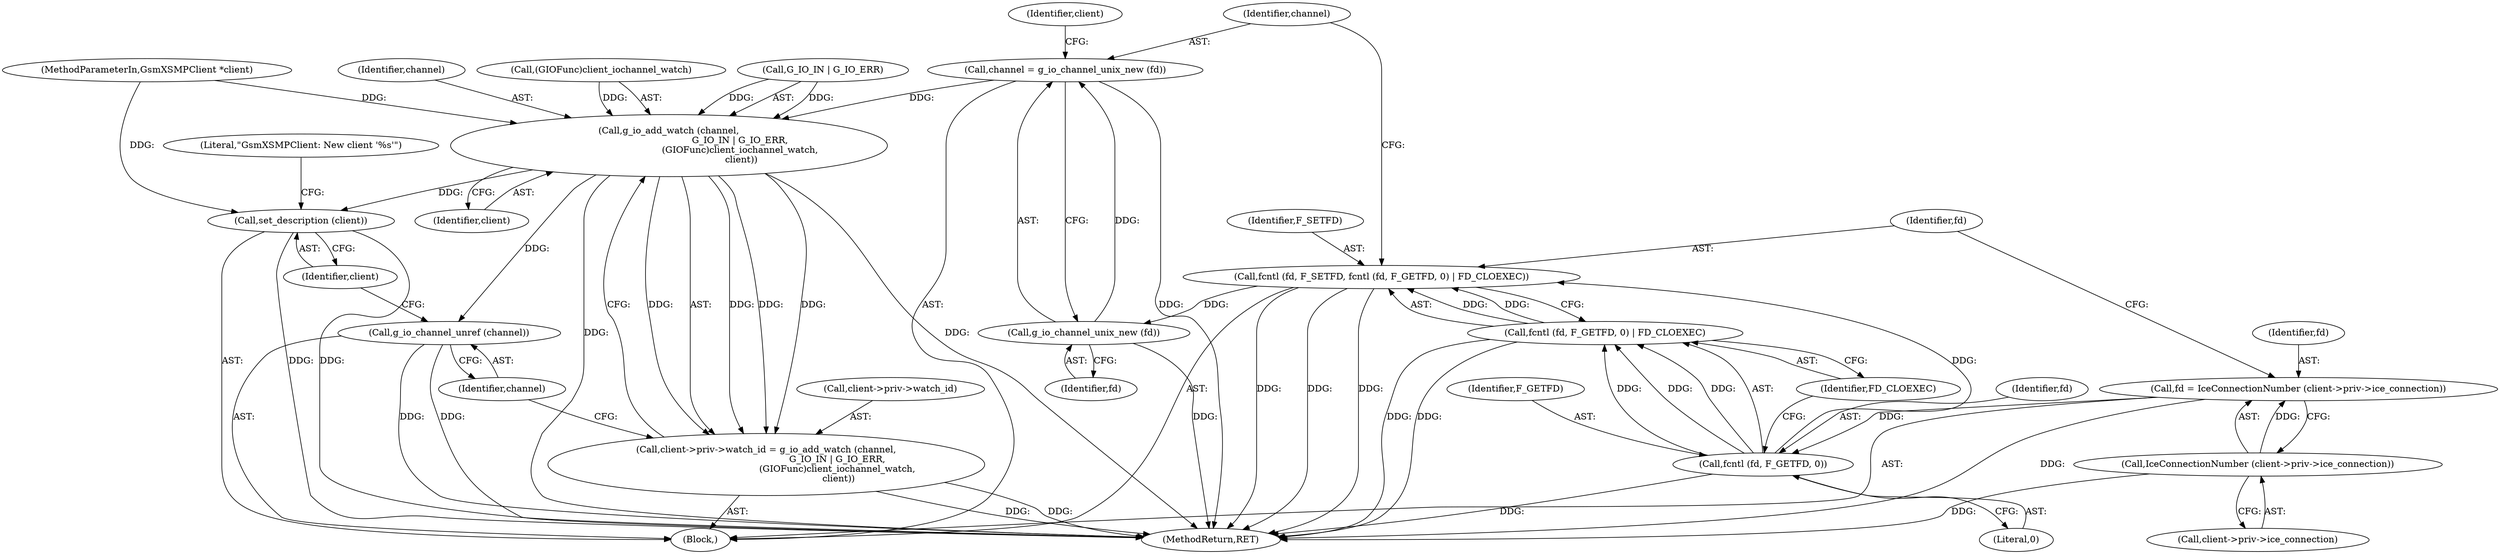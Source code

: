 digraph "0_gnome-session_b0dc999e0b45355314616321dbb6cb71e729fc9d_2@pointer" {
"1000124" [label="(Call,channel = g_io_channel_unix_new (fd))"];
"1000126" [label="(Call,g_io_channel_unix_new (fd))"];
"1000115" [label="(Call,fcntl (fd, F_SETFD, fcntl (fd, F_GETFD, 0) | FD_CLOEXEC))"];
"1000119" [label="(Call,fcntl (fd, F_GETFD, 0))"];
"1000107" [label="(Call,fd = IceConnectionNumber (client->priv->ice_connection))"];
"1000109" [label="(Call,IceConnectionNumber (client->priv->ice_connection))"];
"1000118" [label="(Call,fcntl (fd, F_GETFD, 0) | FD_CLOEXEC)"];
"1000134" [label="(Call,g_io_add_watch (channel,\n                                                 G_IO_IN | G_IO_ERR,\n                                                 (GIOFunc)client_iochannel_watch,\n                                                  client))"];
"1000128" [label="(Call,client->priv->watch_id = g_io_add_watch (channel,\n                                                 G_IO_IN | G_IO_ERR,\n                                                 (GIOFunc)client_iochannel_watch,\n                                                  client))"];
"1000143" [label="(Call,g_io_channel_unref (channel))"];
"1000145" [label="(Call,set_description (client))"];
"1000116" [label="(Identifier,fd)"];
"1000143" [label="(Call,g_io_channel_unref (channel))"];
"1000124" [label="(Call,channel = g_io_channel_unix_new (fd))"];
"1000128" [label="(Call,client->priv->watch_id = g_io_add_watch (channel,\n                                                 G_IO_IN | G_IO_ERR,\n                                                 (GIOFunc)client_iochannel_watch,\n                                                  client))"];
"1000134" [label="(Call,g_io_add_watch (channel,\n                                                 G_IO_IN | G_IO_ERR,\n                                                 (GIOFunc)client_iochannel_watch,\n                                                  client))"];
"1000118" [label="(Call,fcntl (fd, F_GETFD, 0) | FD_CLOEXEC)"];
"1000123" [label="(Identifier,FD_CLOEXEC)"];
"1000125" [label="(Identifier,channel)"];
"1000115" [label="(Call,fcntl (fd, F_SETFD, fcntl (fd, F_GETFD, 0) | FD_CLOEXEC))"];
"1000119" [label="(Call,fcntl (fd, F_GETFD, 0))"];
"1000120" [label="(Identifier,fd)"];
"1000142" [label="(Identifier,client)"];
"1000110" [label="(Call,client->priv->ice_connection)"];
"1000145" [label="(Call,set_description (client))"];
"1000129" [label="(Call,client->priv->watch_id)"];
"1000127" [label="(Identifier,fd)"];
"1000108" [label="(Identifier,fd)"];
"1000126" [label="(Call,g_io_channel_unix_new (fd))"];
"1000144" [label="(Identifier,channel)"];
"1000117" [label="(Identifier,F_SETFD)"];
"1000107" [label="(Call,fd = IceConnectionNumber (client->priv->ice_connection))"];
"1000135" [label="(Identifier,channel)"];
"1000146" [label="(Identifier,client)"];
"1000121" [label="(Identifier,F_GETFD)"];
"1000101" [label="(MethodParameterIn,GsmXSMPClient *client)"];
"1000139" [label="(Call,(GIOFunc)client_iochannel_watch)"];
"1000148" [label="(Literal,\"GsmXSMPClient: New client '%s'\")"];
"1000102" [label="(Block,)"];
"1000109" [label="(Call,IceConnectionNumber (client->priv->ice_connection))"];
"1000154" [label="(MethodReturn,RET)"];
"1000122" [label="(Literal,0)"];
"1000131" [label="(Identifier,client)"];
"1000136" [label="(Call,G_IO_IN | G_IO_ERR)"];
"1000124" -> "1000102"  [label="AST: "];
"1000124" -> "1000126"  [label="CFG: "];
"1000125" -> "1000124"  [label="AST: "];
"1000126" -> "1000124"  [label="AST: "];
"1000131" -> "1000124"  [label="CFG: "];
"1000124" -> "1000154"  [label="DDG: "];
"1000126" -> "1000124"  [label="DDG: "];
"1000124" -> "1000134"  [label="DDG: "];
"1000126" -> "1000127"  [label="CFG: "];
"1000127" -> "1000126"  [label="AST: "];
"1000126" -> "1000154"  [label="DDG: "];
"1000115" -> "1000126"  [label="DDG: "];
"1000115" -> "1000102"  [label="AST: "];
"1000115" -> "1000118"  [label="CFG: "];
"1000116" -> "1000115"  [label="AST: "];
"1000117" -> "1000115"  [label="AST: "];
"1000118" -> "1000115"  [label="AST: "];
"1000125" -> "1000115"  [label="CFG: "];
"1000115" -> "1000154"  [label="DDG: "];
"1000115" -> "1000154"  [label="DDG: "];
"1000115" -> "1000154"  [label="DDG: "];
"1000119" -> "1000115"  [label="DDG: "];
"1000118" -> "1000115"  [label="DDG: "];
"1000118" -> "1000115"  [label="DDG: "];
"1000119" -> "1000118"  [label="AST: "];
"1000119" -> "1000122"  [label="CFG: "];
"1000120" -> "1000119"  [label="AST: "];
"1000121" -> "1000119"  [label="AST: "];
"1000122" -> "1000119"  [label="AST: "];
"1000123" -> "1000119"  [label="CFG: "];
"1000119" -> "1000154"  [label="DDG: "];
"1000119" -> "1000118"  [label="DDG: "];
"1000119" -> "1000118"  [label="DDG: "];
"1000119" -> "1000118"  [label="DDG: "];
"1000107" -> "1000119"  [label="DDG: "];
"1000107" -> "1000102"  [label="AST: "];
"1000107" -> "1000109"  [label="CFG: "];
"1000108" -> "1000107"  [label="AST: "];
"1000109" -> "1000107"  [label="AST: "];
"1000116" -> "1000107"  [label="CFG: "];
"1000107" -> "1000154"  [label="DDG: "];
"1000109" -> "1000107"  [label="DDG: "];
"1000109" -> "1000110"  [label="CFG: "];
"1000110" -> "1000109"  [label="AST: "];
"1000109" -> "1000154"  [label="DDG: "];
"1000118" -> "1000123"  [label="CFG: "];
"1000123" -> "1000118"  [label="AST: "];
"1000118" -> "1000154"  [label="DDG: "];
"1000118" -> "1000154"  [label="DDG: "];
"1000134" -> "1000128"  [label="AST: "];
"1000134" -> "1000142"  [label="CFG: "];
"1000135" -> "1000134"  [label="AST: "];
"1000136" -> "1000134"  [label="AST: "];
"1000139" -> "1000134"  [label="AST: "];
"1000142" -> "1000134"  [label="AST: "];
"1000128" -> "1000134"  [label="CFG: "];
"1000134" -> "1000154"  [label="DDG: "];
"1000134" -> "1000154"  [label="DDG: "];
"1000134" -> "1000128"  [label="DDG: "];
"1000134" -> "1000128"  [label="DDG: "];
"1000134" -> "1000128"  [label="DDG: "];
"1000134" -> "1000128"  [label="DDG: "];
"1000136" -> "1000134"  [label="DDG: "];
"1000136" -> "1000134"  [label="DDG: "];
"1000139" -> "1000134"  [label="DDG: "];
"1000101" -> "1000134"  [label="DDG: "];
"1000134" -> "1000143"  [label="DDG: "];
"1000134" -> "1000145"  [label="DDG: "];
"1000128" -> "1000102"  [label="AST: "];
"1000129" -> "1000128"  [label="AST: "];
"1000144" -> "1000128"  [label="CFG: "];
"1000128" -> "1000154"  [label="DDG: "];
"1000128" -> "1000154"  [label="DDG: "];
"1000143" -> "1000102"  [label="AST: "];
"1000143" -> "1000144"  [label="CFG: "];
"1000144" -> "1000143"  [label="AST: "];
"1000146" -> "1000143"  [label="CFG: "];
"1000143" -> "1000154"  [label="DDG: "];
"1000143" -> "1000154"  [label="DDG: "];
"1000145" -> "1000102"  [label="AST: "];
"1000145" -> "1000146"  [label="CFG: "];
"1000146" -> "1000145"  [label="AST: "];
"1000148" -> "1000145"  [label="CFG: "];
"1000145" -> "1000154"  [label="DDG: "];
"1000145" -> "1000154"  [label="DDG: "];
"1000101" -> "1000145"  [label="DDG: "];
}
